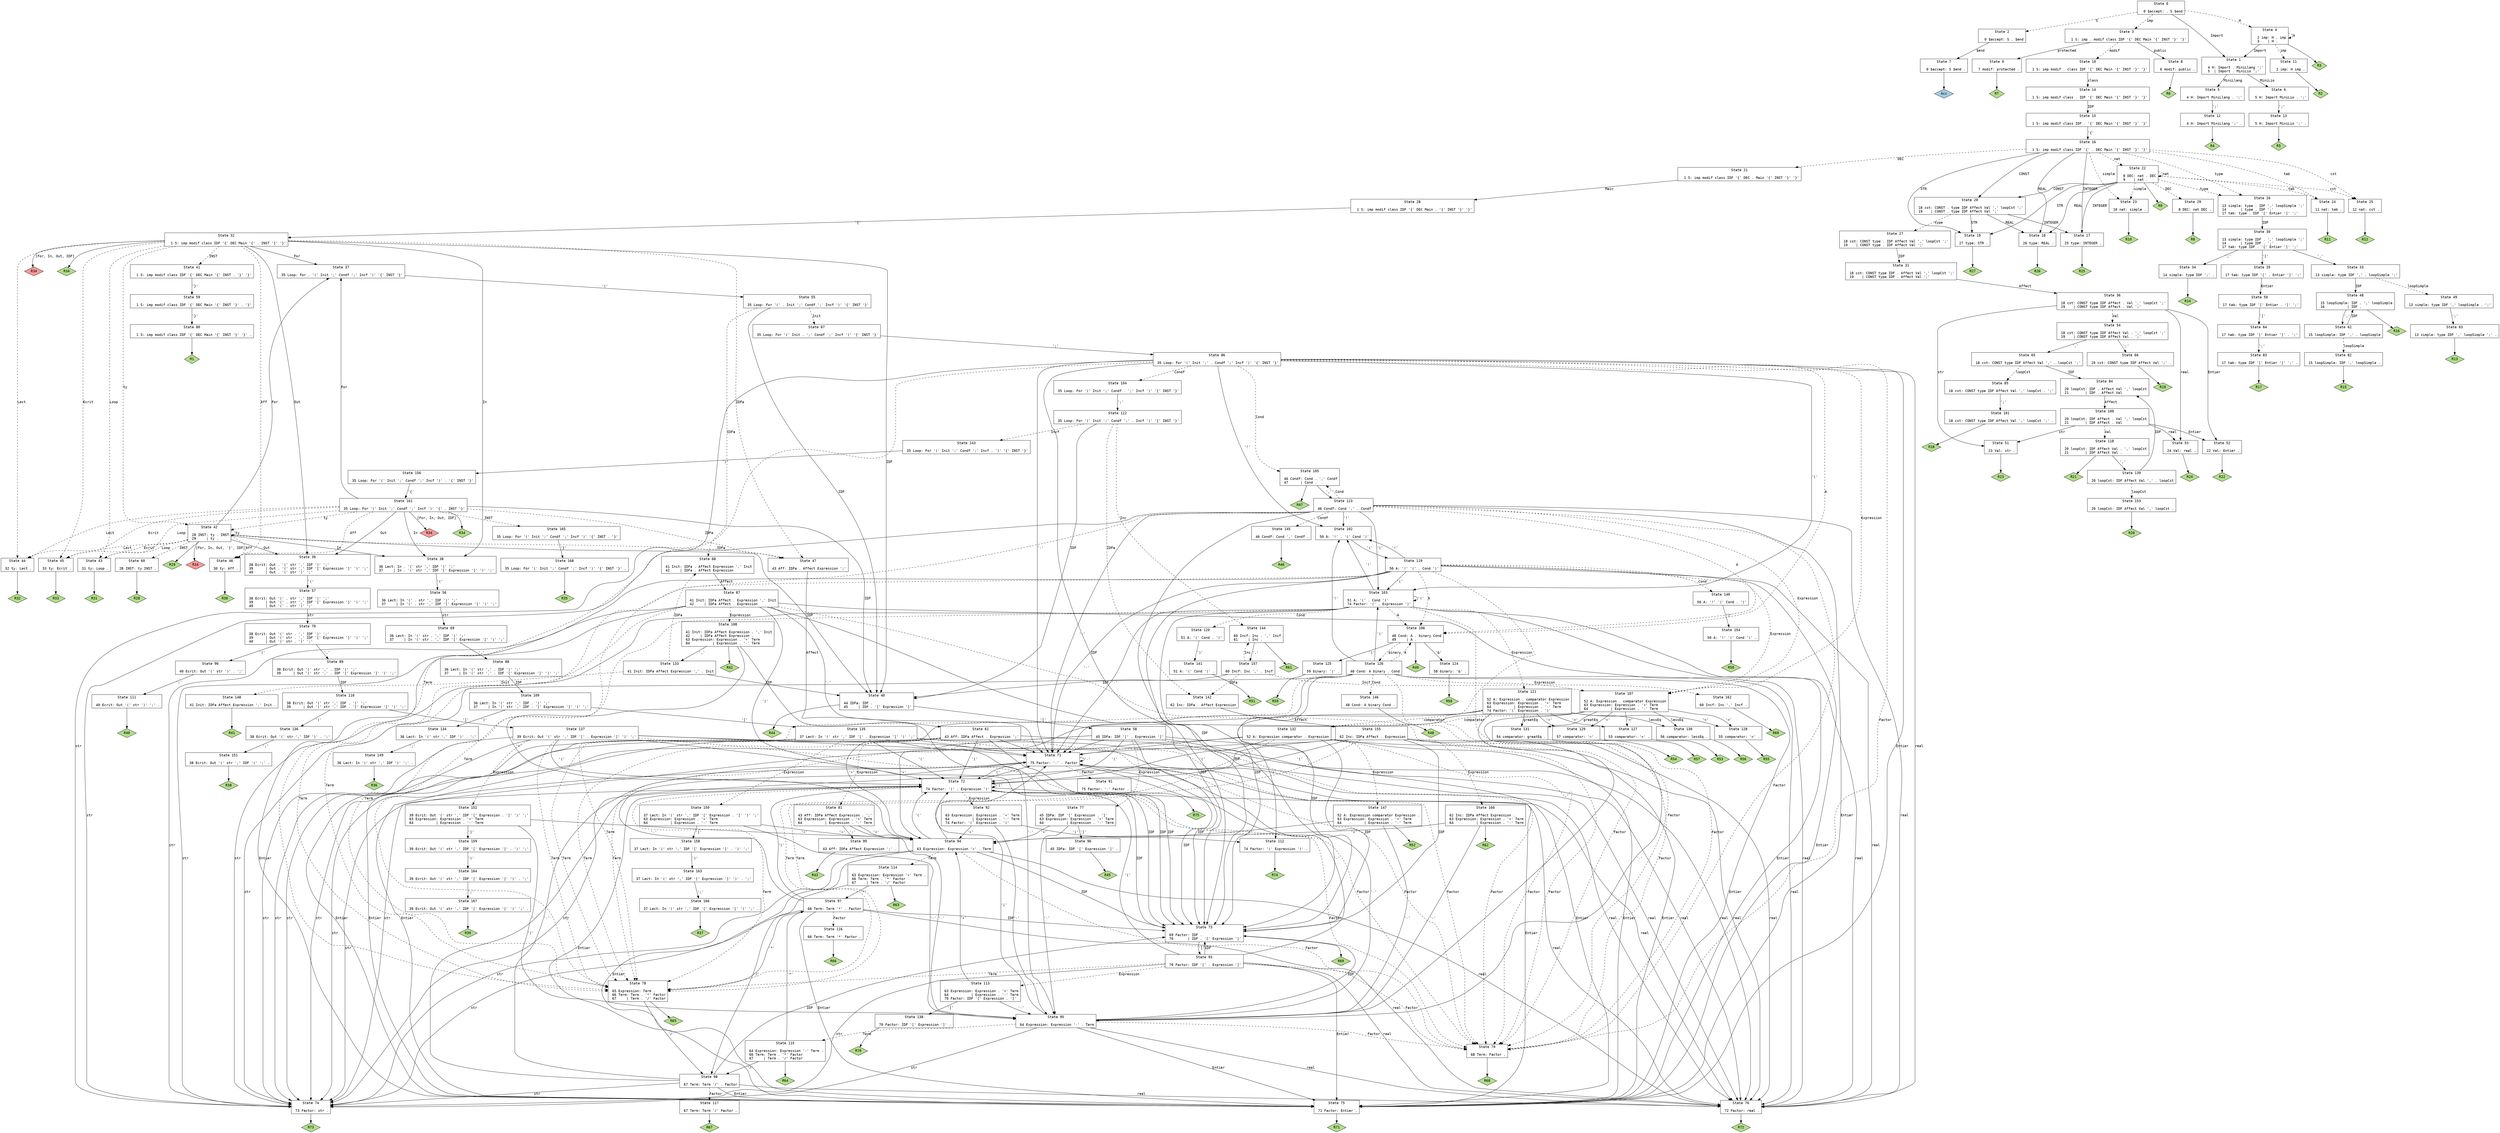 // Generated by GNU Bison 3.0.4.
// Report bugs to <bug-bison@gnu.org>.
// Home page: <http://www.gnu.org/software/bison/>.

digraph "a.y"
{
  node [fontname = courier, shape = box, colorscheme = paired6]
  edge [fontname = courier]

  0 [label="State 0\n\l  0 $accept: . S $end\l"]
  0 -> 1 [style=solid label="Import"]
  0 -> 2 [style=dashed label="S"]
  0 -> 3 [style=dashed label="imp"]
  0 -> 4 [style=dashed label="H"]
  1 [label="State 1\n\l  4 H: Import . MiniLlang ';'\l  5  | Import . MiniLio ';'\l"]
  1 -> 5 [style=solid label="MiniLlang"]
  1 -> 6 [style=solid label="MiniLio"]
  2 [label="State 2\n\l  0 $accept: S . $end\l"]
  2 -> 7 [style=solid label="$end"]
  3 [label="State 3\n\l  1 S: imp . modif class IDF '{' DEC Main '{' INST '}' '}'\l"]
  3 -> 8 [style=solid label="public"]
  3 -> 9 [style=solid label="protected"]
  3 -> 10 [style=dashed label="modif"]
  4 [label="State 4\n\l  2 imp: H . imp\l  3    | H .\l"]
  4 -> 1 [style=solid label="Import"]
  4 -> 11 [style=dashed label="imp"]
  4 -> 4 [style=dashed label="H"]
  4 -> "4R3" [style=solid]
 "4R3" [label="R3", fillcolor=3, shape=diamond, style=filled]
  5 [label="State 5\n\l  4 H: Import MiniLlang . ';'\l"]
  5 -> 12 [style=solid label="';'"]
  6 [label="State 6\n\l  5 H: Import MiniLio . ';'\l"]
  6 -> 13 [style=solid label="';'"]
  7 [label="State 7\n\l  0 $accept: S $end .\l"]
  7 -> "7R0" [style=solid]
 "7R0" [label="Acc", fillcolor=1, shape=diamond, style=filled]
  8 [label="State 8\n\l  6 modif: public .\l"]
  8 -> "8R6" [style=solid]
 "8R6" [label="R6", fillcolor=3, shape=diamond, style=filled]
  9 [label="State 9\n\l  7 modif: protected .\l"]
  9 -> "9R7" [style=solid]
 "9R7" [label="R7", fillcolor=3, shape=diamond, style=filled]
  10 [label="State 10\n\l  1 S: imp modif . class IDF '{' DEC Main '{' INST '}' '}'\l"]
  10 -> 14 [style=solid label="class"]
  11 [label="State 11\n\l  2 imp: H imp .\l"]
  11 -> "11R2" [style=solid]
 "11R2" [label="R2", fillcolor=3, shape=diamond, style=filled]
  12 [label="State 12\n\l  4 H: Import MiniLlang ';' .\l"]
  12 -> "12R4" [style=solid]
 "12R4" [label="R4", fillcolor=3, shape=diamond, style=filled]
  13 [label="State 13\n\l  5 H: Import MiniLio ';' .\l"]
  13 -> "13R5" [style=solid]
 "13R5" [label="R5", fillcolor=3, shape=diamond, style=filled]
  14 [label="State 14\n\l  1 S: imp modif class . IDF '{' DEC Main '{' INST '}' '}'\l"]
  14 -> 15 [style=solid label="IDF"]
  15 [label="State 15\n\l  1 S: imp modif class IDF . '{' DEC Main '{' INST '}' '}'\l"]
  15 -> 16 [style=solid label="'{'"]
  16 [label="State 16\n\l  1 S: imp modif class IDF '{' . DEC Main '{' INST '}' '}'\l"]
  16 -> 17 [style=solid label="INTEGER"]
  16 -> 18 [style=solid label="REAL"]
  16 -> 19 [style=solid label="STR"]
  16 -> 20 [style=solid label="CONST"]
  16 -> 21 [style=dashed label="DEC"]
  16 -> 22 [style=dashed label="nat"]
  16 -> 23 [style=dashed label="simple"]
  16 -> 24 [style=dashed label="tab"]
  16 -> 25 [style=dashed label="cst"]
  16 -> 26 [style=dashed label="type"]
  17 [label="State 17\n\l 25 type: INTEGER .\l"]
  17 -> "17R25" [style=solid]
 "17R25" [label="R25", fillcolor=3, shape=diamond, style=filled]
  18 [label="State 18\n\l 26 type: REAL .\l"]
  18 -> "18R26" [style=solid]
 "18R26" [label="R26", fillcolor=3, shape=diamond, style=filled]
  19 [label="State 19\n\l 27 type: STR .\l"]
  19 -> "19R27" [style=solid]
 "19R27" [label="R27", fillcolor=3, shape=diamond, style=filled]
  20 [label="State 20\n\l 18 cst: CONST . type IDF Affect Val ',' loopCst ';'\l 19    | CONST . type IDF Affect Val ';'\l"]
  20 -> 17 [style=solid label="INTEGER"]
  20 -> 18 [style=solid label="REAL"]
  20 -> 19 [style=solid label="STR"]
  20 -> 27 [style=dashed label="type"]
  21 [label="State 21\n\l  1 S: imp modif class IDF '{' DEC . Main '{' INST '}' '}'\l"]
  21 -> 28 [style=solid label="Main"]
  22 [label="State 22\n\l  8 DEC: nat . DEC\l  9    | nat .\l"]
  22 -> 17 [style=solid label="INTEGER"]
  22 -> 18 [style=solid label="REAL"]
  22 -> 19 [style=solid label="STR"]
  22 -> 20 [style=solid label="CONST"]
  22 -> 29 [style=dashed label="DEC"]
  22 -> 22 [style=dashed label="nat"]
  22 -> 23 [style=dashed label="simple"]
  22 -> 24 [style=dashed label="tab"]
  22 -> 25 [style=dashed label="cst"]
  22 -> 26 [style=dashed label="type"]
  22 -> "22R9" [style=solid]
 "22R9" [label="R9", fillcolor=3, shape=diamond, style=filled]
  23 [label="State 23\n\l 10 nat: simple .\l"]
  23 -> "23R10" [style=solid]
 "23R10" [label="R10", fillcolor=3, shape=diamond, style=filled]
  24 [label="State 24\n\l 11 nat: tab .\l"]
  24 -> "24R11" [style=solid]
 "24R11" [label="R11", fillcolor=3, shape=diamond, style=filled]
  25 [label="State 25\n\l 12 nat: cst .\l"]
  25 -> "25R12" [style=solid]
 "25R12" [label="R12", fillcolor=3, shape=diamond, style=filled]
  26 [label="State 26\n\l 13 simple: type . IDF ',' loopSimple ';'\l 14       | type . IDF ';'\l 17 tab: type . IDF '[' Entier ']' ';'\l"]
  26 -> 30 [style=solid label="IDF"]
  27 [label="State 27\n\l 18 cst: CONST type . IDF Affect Val ',' loopCst ';'\l 19    | CONST type . IDF Affect Val ';'\l"]
  27 -> 31 [style=solid label="IDF"]
  28 [label="State 28\n\l  1 S: imp modif class IDF '{' DEC Main . '{' INST '}' '}'\l"]
  28 -> 32 [style=solid label="'{'"]
  29 [label="State 29\n\l  8 DEC: nat DEC .\l"]
  29 -> "29R8" [style=solid]
 "29R8" [label="R8", fillcolor=3, shape=diamond, style=filled]
  30 [label="State 30\n\l 13 simple: type IDF . ',' loopSimple ';'\l 14       | type IDF . ';'\l 17 tab: type IDF . '[' Entier ']' ';'\l"]
  30 -> 33 [style=solid label="','"]
  30 -> 34 [style=solid label="';'"]
  30 -> 35 [style=solid label="'['"]
  31 [label="State 31\n\l 18 cst: CONST type IDF . Affect Val ',' loopCst ';'\l 19    | CONST type IDF . Affect Val ';'\l"]
  31 -> 36 [style=solid label="Affect"]
  32 [label="State 32\n\l  1 S: imp modif class IDF '{' DEC Main '{' . INST '}' '}'\l"]
  32 -> 37 [style=solid label="For"]
  32 -> 38 [style=solid label="In"]
  32 -> 39 [style=solid label="Out"]
  32 -> 40 [style=solid label="IDF"]
  32 -> 41 [style=dashed label="INST"]
  32 -> 42 [style=dashed label="ty"]
  32 -> 43 [style=dashed label="Loop"]
  32 -> 44 [style=dashed label="Lect"]
  32 -> 45 [style=dashed label="Ecrit"]
  32 -> 46 [style=dashed label="Aff"]
  32 -> 47 [style=dashed label="IDFa"]
  32 -> "32R34d" [label="[For, In, Out, IDF]", style=solid]
 "32R34d" [label="R34", fillcolor=5, shape=diamond, style=filled]
  32 -> "32R34" [style=solid]
 "32R34" [label="R34", fillcolor=3, shape=diamond, style=filled]
  33 [label="State 33\n\l 13 simple: type IDF ',' . loopSimple ';'\l"]
  33 -> 48 [style=solid label="IDF"]
  33 -> 49 [style=dashed label="loopSimple"]
  34 [label="State 34\n\l 14 simple: type IDF ';' .\l"]
  34 -> "34R14" [style=solid]
 "34R14" [label="R14", fillcolor=3, shape=diamond, style=filled]
  35 [label="State 35\n\l 17 tab: type IDF '[' . Entier ']' ';'\l"]
  35 -> 50 [style=solid label="Entier"]
  36 [label="State 36\n\l 18 cst: CONST type IDF Affect . Val ',' loopCst ';'\l 19    | CONST type IDF Affect . Val ';'\l"]
  36 -> 51 [style=solid label="str"]
  36 -> 52 [style=solid label="Entier"]
  36 -> 53 [style=solid label="real"]
  36 -> 54 [style=dashed label="Val"]
  37 [label="State 37\n\l 35 Loop: For . '(' Init ';' Condf ';' Incf ')' '{' INST '}'\l"]
  37 -> 55 [style=solid label="'('"]
  38 [label="State 38\n\l 36 Lect: In . '(' str ',' IDF ')' ';'\l 37     | In . '(' str ',' IDF '[' Expression ']' ')' ';'\l"]
  38 -> 56 [style=solid label="'('"]
  39 [label="State 39\n\l 38 Ecrit: Out . '(' str ',' IDF ')' ';'\l 39      | Out . '(' str ',' IDF '[' Expression ']' ')' ';'\l 40      | Out . '(' str ')' ';'\l"]
  39 -> 57 [style=solid label="'('"]
  40 [label="State 40\n\l 44 IDFa: IDF .\l 45     | IDF . '[' Expression ']'\l"]
  40 -> 58 [style=solid label="'['"]
  40 -> "40R44" [style=solid]
 "40R44" [label="R44", fillcolor=3, shape=diamond, style=filled]
  41 [label="State 41\n\l  1 S: imp modif class IDF '{' DEC Main '{' INST . '}' '}'\l"]
  41 -> 59 [style=solid label="'}'"]
  42 [label="State 42\n\l 28 INST: ty . INST\l 29     | ty .\l"]
  42 -> 37 [style=solid label="For"]
  42 -> 38 [style=solid label="In"]
  42 -> 39 [style=solid label="Out"]
  42 -> 40 [style=solid label="IDF"]
  42 -> 60 [style=dashed label="INST"]
  42 -> 42 [style=dashed label="ty"]
  42 -> 43 [style=dashed label="Loop"]
  42 -> 44 [style=dashed label="Lect"]
  42 -> 45 [style=dashed label="Ecrit"]
  42 -> 46 [style=dashed label="Aff"]
  42 -> 47 [style=dashed label="IDFa"]
  42 -> "42R29" [style=solid]
 "42R29" [label="R29", fillcolor=3, shape=diamond, style=filled]
  42 -> "42R34d" [label="[For, In, Out, '}', IDF]", style=solid]
 "42R34d" [label="R34", fillcolor=5, shape=diamond, style=filled]
  43 [label="State 43\n\l 31 ty: Loop .\l"]
  43 -> "43R31" [style=solid]
 "43R31" [label="R31", fillcolor=3, shape=diamond, style=filled]
  44 [label="State 44\n\l 32 ty: Lect .\l"]
  44 -> "44R32" [style=solid]
 "44R32" [label="R32", fillcolor=3, shape=diamond, style=filled]
  45 [label="State 45\n\l 33 ty: Ecrit .\l"]
  45 -> "45R33" [style=solid]
 "45R33" [label="R33", fillcolor=3, shape=diamond, style=filled]
  46 [label="State 46\n\l 30 ty: Aff .\l"]
  46 -> "46R30" [style=solid]
 "46R30" [label="R30", fillcolor=3, shape=diamond, style=filled]
  47 [label="State 47\n\l 43 Aff: IDFa . Affect Expression ';'\l"]
  47 -> 61 [style=solid label="Affect"]
  48 [label="State 48\n\l 15 loopSimple: IDF . ',' loopSimple\l 16           | IDF .\l"]
  48 -> 62 [style=solid label="','"]
  48 -> "48R16" [style=solid]
 "48R16" [label="R16", fillcolor=3, shape=diamond, style=filled]
  49 [label="State 49\n\l 13 simple: type IDF ',' loopSimple . ';'\l"]
  49 -> 63 [style=solid label="';'"]
  50 [label="State 50\n\l 17 tab: type IDF '[' Entier . ']' ';'\l"]
  50 -> 64 [style=solid label="']'"]
  51 [label="State 51\n\l 23 Val: str .\l"]
  51 -> "51R23" [style=solid]
 "51R23" [label="R23", fillcolor=3, shape=diamond, style=filled]
  52 [label="State 52\n\l 22 Val: Entier .\l"]
  52 -> "52R22" [style=solid]
 "52R22" [label="R22", fillcolor=3, shape=diamond, style=filled]
  53 [label="State 53\n\l 24 Val: real .\l"]
  53 -> "53R24" [style=solid]
 "53R24" [label="R24", fillcolor=3, shape=diamond, style=filled]
  54 [label="State 54\n\l 18 cst: CONST type IDF Affect Val . ',' loopCst ';'\l 19    | CONST type IDF Affect Val . ';'\l"]
  54 -> 65 [style=solid label="','"]
  54 -> 66 [style=solid label="';'"]
  55 [label="State 55\n\l 35 Loop: For '(' . Init ';' Condf ';' Incf ')' '{' INST '}'\l"]
  55 -> 40 [style=solid label="IDF"]
  55 -> 67 [style=dashed label="Init"]
  55 -> 68 [style=dashed label="IDFa"]
  56 [label="State 56\n\l 36 Lect: In '(' . str ',' IDF ')' ';'\l 37     | In '(' . str ',' IDF '[' Expression ']' ')' ';'\l"]
  56 -> 69 [style=solid label="str"]
  57 [label="State 57\n\l 38 Ecrit: Out '(' . str ',' IDF ')' ';'\l 39      | Out '(' . str ',' IDF '[' Expression ']' ')' ';'\l 40      | Out '(' . str ')' ';'\l"]
  57 -> 70 [style=solid label="str"]
  58 [label="State 58\n\l 45 IDFa: IDF '[' . Expression ']'\l"]
  58 -> 71 [style=solid label="'-'"]
  58 -> 72 [style=solid label="'('"]
  58 -> 73 [style=solid label="IDF"]
  58 -> 74 [style=solid label="str"]
  58 -> 75 [style=solid label="Entier"]
  58 -> 76 [style=solid label="real"]
  58 -> 77 [style=dashed label="Expression"]
  58 -> 78 [style=dashed label="Term"]
  58 -> 79 [style=dashed label="Factor"]
  59 [label="State 59\n\l  1 S: imp modif class IDF '{' DEC Main '{' INST '}' . '}'\l"]
  59 -> 80 [style=solid label="'}'"]
  60 [label="State 60\n\l 28 INST: ty INST .\l"]
  60 -> "60R28" [style=solid]
 "60R28" [label="R28", fillcolor=3, shape=diamond, style=filled]
  61 [label="State 61\n\l 43 Aff: IDFa Affect . Expression ';'\l"]
  61 -> 71 [style=solid label="'-'"]
  61 -> 72 [style=solid label="'('"]
  61 -> 73 [style=solid label="IDF"]
  61 -> 74 [style=solid label="str"]
  61 -> 75 [style=solid label="Entier"]
  61 -> 76 [style=solid label="real"]
  61 -> 81 [style=dashed label="Expression"]
  61 -> 78 [style=dashed label="Term"]
  61 -> 79 [style=dashed label="Factor"]
  62 [label="State 62\n\l 15 loopSimple: IDF ',' . loopSimple\l"]
  62 -> 48 [style=solid label="IDF"]
  62 -> 82 [style=dashed label="loopSimple"]
  63 [label="State 63\n\l 13 simple: type IDF ',' loopSimple ';' .\l"]
  63 -> "63R13" [style=solid]
 "63R13" [label="R13", fillcolor=3, shape=diamond, style=filled]
  64 [label="State 64\n\l 17 tab: type IDF '[' Entier ']' . ';'\l"]
  64 -> 83 [style=solid label="';'"]
  65 [label="State 65\n\l 18 cst: CONST type IDF Affect Val ',' . loopCst ';'\l"]
  65 -> 84 [style=solid label="IDF"]
  65 -> 85 [style=dashed label="loopCst"]
  66 [label="State 66\n\l 19 cst: CONST type IDF Affect Val ';' .\l"]
  66 -> "66R19" [style=solid]
 "66R19" [label="R19", fillcolor=3, shape=diamond, style=filled]
  67 [label="State 67\n\l 35 Loop: For '(' Init . ';' Condf ';' Incf ')' '{' INST '}'\l"]
  67 -> 86 [style=solid label="';'"]
  68 [label="State 68\n\l 41 Init: IDFa . Affect Expression ',' Init\l 42     | IDFa . Affect Expression\l"]
  68 -> 87 [style=solid label="Affect"]
  69 [label="State 69\n\l 36 Lect: In '(' str . ',' IDF ')' ';'\l 37     | In '(' str . ',' IDF '[' Expression ']' ')' ';'\l"]
  69 -> 88 [style=solid label="','"]
  70 [label="State 70\n\l 38 Ecrit: Out '(' str . ',' IDF ')' ';'\l 39      | Out '(' str . ',' IDF '[' Expression ']' ')' ';'\l 40      | Out '(' str . ')' ';'\l"]
  70 -> 89 [style=solid label="','"]
  70 -> 90 [style=solid label="')'"]
  71 [label="State 71\n\l 75 Factor: '-' . Factor\l"]
  71 -> 71 [style=solid label="'-'"]
  71 -> 72 [style=solid label="'('"]
  71 -> 73 [style=solid label="IDF"]
  71 -> 74 [style=solid label="str"]
  71 -> 75 [style=solid label="Entier"]
  71 -> 76 [style=solid label="real"]
  71 -> 91 [style=dashed label="Factor"]
  72 [label="State 72\n\l 74 Factor: '(' . Expression ')'\l"]
  72 -> 71 [style=solid label="'-'"]
  72 -> 72 [style=solid label="'('"]
  72 -> 73 [style=solid label="IDF"]
  72 -> 74 [style=solid label="str"]
  72 -> 75 [style=solid label="Entier"]
  72 -> 76 [style=solid label="real"]
  72 -> 92 [style=dashed label="Expression"]
  72 -> 78 [style=dashed label="Term"]
  72 -> 79 [style=dashed label="Factor"]
  73 [label="State 73\n\l 69 Factor: IDF .\l 70       | IDF . '[' Expression ']'\l"]
  73 -> 93 [style=solid label="'['"]
  73 -> "73R69" [style=solid]
 "73R69" [label="R69", fillcolor=3, shape=diamond, style=filled]
  74 [label="State 74\n\l 73 Factor: str .\l"]
  74 -> "74R73" [style=solid]
 "74R73" [label="R73", fillcolor=3, shape=diamond, style=filled]
  75 [label="State 75\n\l 71 Factor: Entier .\l"]
  75 -> "75R71" [style=solid]
 "75R71" [label="R71", fillcolor=3, shape=diamond, style=filled]
  76 [label="State 76\n\l 72 Factor: real .\l"]
  76 -> "76R72" [style=solid]
 "76R72" [label="R72", fillcolor=3, shape=diamond, style=filled]
  77 [label="State 77\n\l 45 IDFa: IDF '[' Expression . ']'\l 63 Expression: Expression . '+' Term\l 64           | Expression . '-' Term\l"]
  77 -> 94 [style=solid label="'+'"]
  77 -> 95 [style=solid label="'-'"]
  77 -> 96 [style=solid label="']'"]
  78 [label="State 78\n\l 65 Expression: Term .\l 66 Term: Term . '*' Factor\l 67     | Term . '/' Factor\l"]
  78 -> 97 [style=solid label="'*'"]
  78 -> 98 [style=solid label="'/'"]
  78 -> "78R65" [style=solid]
 "78R65" [label="R65", fillcolor=3, shape=diamond, style=filled]
  79 [label="State 79\n\l 68 Term: Factor .\l"]
  79 -> "79R68" [style=solid]
 "79R68" [label="R68", fillcolor=3, shape=diamond, style=filled]
  80 [label="State 80\n\l  1 S: imp modif class IDF '{' DEC Main '{' INST '}' '}' .\l"]
  80 -> "80R1" [style=solid]
 "80R1" [label="R1", fillcolor=3, shape=diamond, style=filled]
  81 [label="State 81\n\l 43 Aff: IDFa Affect Expression . ';'\l 63 Expression: Expression . '+' Term\l 64           | Expression . '-' Term\l"]
  81 -> 94 [style=solid label="'+'"]
  81 -> 95 [style=solid label="'-'"]
  81 -> 99 [style=solid label="';'"]
  82 [label="State 82\n\l 15 loopSimple: IDF ',' loopSimple .\l"]
  82 -> "82R15" [style=solid]
 "82R15" [label="R15", fillcolor=3, shape=diamond, style=filled]
  83 [label="State 83\n\l 17 tab: type IDF '[' Entier ']' ';' .\l"]
  83 -> "83R17" [style=solid]
 "83R17" [label="R17", fillcolor=3, shape=diamond, style=filled]
  84 [label="State 84\n\l 20 loopCst: IDF . Affect Val ',' loopCst\l 21        | IDF . Affect Val\l"]
  84 -> 100 [style=solid label="Affect"]
  85 [label="State 85\n\l 18 cst: CONST type IDF Affect Val ',' loopCst . ';'\l"]
  85 -> 101 [style=solid label="';'"]
  86 [label="State 86\n\l 35 Loop: For '(' Init ';' . Condf ';' Incf ')' '{' INST '}'\l"]
  86 -> 71 [style=solid label="'-'"]
  86 -> 102 [style=solid label="'!'"]
  86 -> 103 [style=solid label="'('"]
  86 -> 73 [style=solid label="IDF"]
  86 -> 74 [style=solid label="str"]
  86 -> 75 [style=solid label="Entier"]
  86 -> 76 [style=solid label="real"]
  86 -> 104 [style=dashed label="Condf"]
  86 -> 105 [style=dashed label="Cond"]
  86 -> 106 [style=dashed label="A"]
  86 -> 107 [style=dashed label="Expression"]
  86 -> 78 [style=dashed label="Term"]
  86 -> 79 [style=dashed label="Factor"]
  87 [label="State 87\n\l 41 Init: IDFa Affect . Expression ',' Init\l 42     | IDFa Affect . Expression\l"]
  87 -> 71 [style=solid label="'-'"]
  87 -> 72 [style=solid label="'('"]
  87 -> 73 [style=solid label="IDF"]
  87 -> 74 [style=solid label="str"]
  87 -> 75 [style=solid label="Entier"]
  87 -> 76 [style=solid label="real"]
  87 -> 108 [style=dashed label="Expression"]
  87 -> 78 [style=dashed label="Term"]
  87 -> 79 [style=dashed label="Factor"]
  88 [label="State 88\n\l 36 Lect: In '(' str ',' . IDF ')' ';'\l 37     | In '(' str ',' . IDF '[' Expression ']' ')' ';'\l"]
  88 -> 109 [style=solid label="IDF"]
  89 [label="State 89\n\l 38 Ecrit: Out '(' str ',' . IDF ')' ';'\l 39      | Out '(' str ',' . IDF '[' Expression ']' ')' ';'\l"]
  89 -> 110 [style=solid label="IDF"]
  90 [label="State 90\n\l 40 Ecrit: Out '(' str ')' . ';'\l"]
  90 -> 111 [style=solid label="';'"]
  91 [label="State 91\n\l 75 Factor: '-' Factor .\l"]
  91 -> "91R75" [style=solid]
 "91R75" [label="R75", fillcolor=3, shape=diamond, style=filled]
  92 [label="State 92\n\l 63 Expression: Expression . '+' Term\l 64           | Expression . '-' Term\l 74 Factor: '(' Expression . ')'\l"]
  92 -> 94 [style=solid label="'+'"]
  92 -> 95 [style=solid label="'-'"]
  92 -> 112 [style=solid label="')'"]
  93 [label="State 93\n\l 70 Factor: IDF '[' . Expression ']'\l"]
  93 -> 71 [style=solid label="'-'"]
  93 -> 72 [style=solid label="'('"]
  93 -> 73 [style=solid label="IDF"]
  93 -> 74 [style=solid label="str"]
  93 -> 75 [style=solid label="Entier"]
  93 -> 76 [style=solid label="real"]
  93 -> 113 [style=dashed label="Expression"]
  93 -> 78 [style=dashed label="Term"]
  93 -> 79 [style=dashed label="Factor"]
  94 [label="State 94\n\l 63 Expression: Expression '+' . Term\l"]
  94 -> 71 [style=solid label="'-'"]
  94 -> 72 [style=solid label="'('"]
  94 -> 73 [style=solid label="IDF"]
  94 -> 74 [style=solid label="str"]
  94 -> 75 [style=solid label="Entier"]
  94 -> 76 [style=solid label="real"]
  94 -> 114 [style=dashed label="Term"]
  94 -> 79 [style=dashed label="Factor"]
  95 [label="State 95\n\l 64 Expression: Expression '-' . Term\l"]
  95 -> 71 [style=solid label="'-'"]
  95 -> 72 [style=solid label="'('"]
  95 -> 73 [style=solid label="IDF"]
  95 -> 74 [style=solid label="str"]
  95 -> 75 [style=solid label="Entier"]
  95 -> 76 [style=solid label="real"]
  95 -> 115 [style=dashed label="Term"]
  95 -> 79 [style=dashed label="Factor"]
  96 [label="State 96\n\l 45 IDFa: IDF '[' Expression ']' .\l"]
  96 -> "96R45" [style=solid]
 "96R45" [label="R45", fillcolor=3, shape=diamond, style=filled]
  97 [label="State 97\n\l 66 Term: Term '*' . Factor\l"]
  97 -> 71 [style=solid label="'-'"]
  97 -> 72 [style=solid label="'('"]
  97 -> 73 [style=solid label="IDF"]
  97 -> 74 [style=solid label="str"]
  97 -> 75 [style=solid label="Entier"]
  97 -> 76 [style=solid label="real"]
  97 -> 116 [style=dashed label="Factor"]
  98 [label="State 98\n\l 67 Term: Term '/' . Factor\l"]
  98 -> 71 [style=solid label="'-'"]
  98 -> 72 [style=solid label="'('"]
  98 -> 73 [style=solid label="IDF"]
  98 -> 74 [style=solid label="str"]
  98 -> 75 [style=solid label="Entier"]
  98 -> 76 [style=solid label="real"]
  98 -> 117 [style=dashed label="Factor"]
  99 [label="State 99\n\l 43 Aff: IDFa Affect Expression ';' .\l"]
  99 -> "99R43" [style=solid]
 "99R43" [label="R43", fillcolor=3, shape=diamond, style=filled]
  100 [label="State 100\n\l 20 loopCst: IDF Affect . Val ',' loopCst\l 21        | IDF Affect . Val\l"]
  100 -> 51 [style=solid label="str"]
  100 -> 52 [style=solid label="Entier"]
  100 -> 53 [style=solid label="real"]
  100 -> 118 [style=dashed label="Val"]
  101 [label="State 101\n\l 18 cst: CONST type IDF Affect Val ',' loopCst ';' .\l"]
  101 -> "101R18" [style=solid]
 "101R18" [label="R18", fillcolor=3, shape=diamond, style=filled]
  102 [label="State 102\n\l 50 A: '!' . '(' Cond ')'\l"]
  102 -> 119 [style=solid label="'('"]
  103 [label="State 103\n\l 51 A: '(' . Cond ')'\l 74 Factor: '(' . Expression ')'\l"]
  103 -> 71 [style=solid label="'-'"]
  103 -> 102 [style=solid label="'!'"]
  103 -> 103 [style=solid label="'('"]
  103 -> 73 [style=solid label="IDF"]
  103 -> 74 [style=solid label="str"]
  103 -> 75 [style=solid label="Entier"]
  103 -> 76 [style=solid label="real"]
  103 -> 120 [style=dashed label="Cond"]
  103 -> 106 [style=dashed label="A"]
  103 -> 121 [style=dashed label="Expression"]
  103 -> 78 [style=dashed label="Term"]
  103 -> 79 [style=dashed label="Factor"]
  104 [label="State 104\n\l 35 Loop: For '(' Init ';' Condf . ';' Incf ')' '{' INST '}'\l"]
  104 -> 122 [style=solid label="';'"]
  105 [label="State 105\n\l 46 Condf: Cond . ',' Condf\l 47      | Cond .\l"]
  105 -> 123 [style=solid label="','"]
  105 -> "105R47" [style=solid]
 "105R47" [label="R47", fillcolor=3, shape=diamond, style=filled]
  106 [label="State 106\n\l 48 Cond: A . binary Cond\l 49     | A .\l"]
  106 -> 124 [style=solid label="'&'"]
  106 -> 125 [style=solid label="'|'"]
  106 -> 126 [style=dashed label="binary"]
  106 -> "106R49" [style=solid]
 "106R49" [label="R49", fillcolor=3, shape=diamond, style=filled]
  107 [label="State 107\n\l 52 A: Expression . comparator Expression\l 63 Expression: Expression . '+' Term\l 64           | Expression . '-' Term\l"]
  107 -> 94 [style=solid label="'+'"]
  107 -> 95 [style=solid label="'-'"]
  107 -> 127 [style=solid label="'>'"]
  107 -> 128 [style=solid label="'<'"]
  107 -> 129 [style=solid label="'='"]
  107 -> 130 [style=solid label="lessEq"]
  107 -> 131 [style=solid label="greatEq"]
  107 -> 132 [style=dashed label="comparator"]
  108 [label="State 108\n\l 41 Init: IDFa Affect Expression . ',' Init\l 42     | IDFa Affect Expression .\l 63 Expression: Expression . '+' Term\l 64           | Expression . '-' Term\l"]
  108 -> 94 [style=solid label="'+'"]
  108 -> 95 [style=solid label="'-'"]
  108 -> 133 [style=solid label="','"]
  108 -> "108R42" [style=solid]
 "108R42" [label="R42", fillcolor=3, shape=diamond, style=filled]
  109 [label="State 109\n\l 36 Lect: In '(' str ',' IDF . ')' ';'\l 37     | In '(' str ',' IDF . '[' Expression ']' ')' ';'\l"]
  109 -> 134 [style=solid label="')'"]
  109 -> 135 [style=solid label="'['"]
  110 [label="State 110\n\l 38 Ecrit: Out '(' str ',' IDF . ')' ';'\l 39      | Out '(' str ',' IDF . '[' Expression ']' ')' ';'\l"]
  110 -> 136 [style=solid label="')'"]
  110 -> 137 [style=solid label="'['"]
  111 [label="State 111\n\l 40 Ecrit: Out '(' str ')' ';' .\l"]
  111 -> "111R40" [style=solid]
 "111R40" [label="R40", fillcolor=3, shape=diamond, style=filled]
  112 [label="State 112\n\l 74 Factor: '(' Expression ')' .\l"]
  112 -> "112R74" [style=solid]
 "112R74" [label="R74", fillcolor=3, shape=diamond, style=filled]
  113 [label="State 113\n\l 63 Expression: Expression . '+' Term\l 64           | Expression . '-' Term\l 70 Factor: IDF '[' Expression . ']'\l"]
  113 -> 94 [style=solid label="'+'"]
  113 -> 95 [style=solid label="'-'"]
  113 -> 138 [style=solid label="']'"]
  114 [label="State 114\n\l 63 Expression: Expression '+' Term .\l 66 Term: Term . '*' Factor\l 67     | Term . '/' Factor\l"]
  114 -> 97 [style=solid label="'*'"]
  114 -> 98 [style=solid label="'/'"]
  114 -> "114R63" [style=solid]
 "114R63" [label="R63", fillcolor=3, shape=diamond, style=filled]
  115 [label="State 115\n\l 64 Expression: Expression '-' Term .\l 66 Term: Term . '*' Factor\l 67     | Term . '/' Factor\l"]
  115 -> 97 [style=solid label="'*'"]
  115 -> 98 [style=solid label="'/'"]
  115 -> "115R64" [style=solid]
 "115R64" [label="R64", fillcolor=3, shape=diamond, style=filled]
  116 [label="State 116\n\l 66 Term: Term '*' Factor .\l"]
  116 -> "116R66" [style=solid]
 "116R66" [label="R66", fillcolor=3, shape=diamond, style=filled]
  117 [label="State 117\n\l 67 Term: Term '/' Factor .\l"]
  117 -> "117R67" [style=solid]
 "117R67" [label="R67", fillcolor=3, shape=diamond, style=filled]
  118 [label="State 118\n\l 20 loopCst: IDF Affect Val . ',' loopCst\l 21        | IDF Affect Val .\l"]
  118 -> 139 [style=solid label="','"]
  118 -> "118R21" [style=solid]
 "118R21" [label="R21", fillcolor=3, shape=diamond, style=filled]
  119 [label="State 119\n\l 50 A: '!' '(' . Cond ')'\l"]
  119 -> 71 [style=solid label="'-'"]
  119 -> 102 [style=solid label="'!'"]
  119 -> 103 [style=solid label="'('"]
  119 -> 73 [style=solid label="IDF"]
  119 -> 74 [style=solid label="str"]
  119 -> 75 [style=solid label="Entier"]
  119 -> 76 [style=solid label="real"]
  119 -> 140 [style=dashed label="Cond"]
  119 -> 106 [style=dashed label="A"]
  119 -> 107 [style=dashed label="Expression"]
  119 -> 78 [style=dashed label="Term"]
  119 -> 79 [style=dashed label="Factor"]
  120 [label="State 120\n\l 51 A: '(' Cond . ')'\l"]
  120 -> 141 [style=solid label="')'"]
  121 [label="State 121\n\l 52 A: Expression . comparator Expression\l 63 Expression: Expression . '+' Term\l 64           | Expression . '-' Term\l 74 Factor: '(' Expression . ')'\l"]
  121 -> 94 [style=solid label="'+'"]
  121 -> 95 [style=solid label="'-'"]
  121 -> 127 [style=solid label="'>'"]
  121 -> 128 [style=solid label="'<'"]
  121 -> 129 [style=solid label="'='"]
  121 -> 130 [style=solid label="lessEq"]
  121 -> 131 [style=solid label="greatEq"]
  121 -> 112 [style=solid label="')'"]
  121 -> 132 [style=dashed label="comparator"]
  122 [label="State 122\n\l 35 Loop: For '(' Init ';' Condf ';' . Incf ')' '{' INST '}'\l"]
  122 -> 40 [style=solid label="IDF"]
  122 -> 142 [style=dashed label="IDFa"]
  122 -> 143 [style=dashed label="Incf"]
  122 -> 144 [style=dashed label="Inc"]
  123 [label="State 123\n\l 46 Condf: Cond ',' . Condf\l"]
  123 -> 71 [style=solid label="'-'"]
  123 -> 102 [style=solid label="'!'"]
  123 -> 103 [style=solid label="'('"]
  123 -> 73 [style=solid label="IDF"]
  123 -> 74 [style=solid label="str"]
  123 -> 75 [style=solid label="Entier"]
  123 -> 76 [style=solid label="real"]
  123 -> 145 [style=dashed label="Condf"]
  123 -> 105 [style=dashed label="Cond"]
  123 -> 106 [style=dashed label="A"]
  123 -> 107 [style=dashed label="Expression"]
  123 -> 78 [style=dashed label="Term"]
  123 -> 79 [style=dashed label="Factor"]
  124 [label="State 124\n\l 58 binary: '&' .\l"]
  124 -> "124R58" [style=solid]
 "124R58" [label="R58", fillcolor=3, shape=diamond, style=filled]
  125 [label="State 125\n\l 59 binary: '|' .\l"]
  125 -> "125R59" [style=solid]
 "125R59" [label="R59", fillcolor=3, shape=diamond, style=filled]
  126 [label="State 126\n\l 48 Cond: A binary . Cond\l"]
  126 -> 71 [style=solid label="'-'"]
  126 -> 102 [style=solid label="'!'"]
  126 -> 103 [style=solid label="'('"]
  126 -> 73 [style=solid label="IDF"]
  126 -> 74 [style=solid label="str"]
  126 -> 75 [style=solid label="Entier"]
  126 -> 76 [style=solid label="real"]
  126 -> 146 [style=dashed label="Cond"]
  126 -> 106 [style=dashed label="A"]
  126 -> 107 [style=dashed label="Expression"]
  126 -> 78 [style=dashed label="Term"]
  126 -> 79 [style=dashed label="Factor"]
  127 [label="State 127\n\l 53 comparator: '>' .\l"]
  127 -> "127R53" [style=solid]
 "127R53" [label="R53", fillcolor=3, shape=diamond, style=filled]
  128 [label="State 128\n\l 55 comparator: '<' .\l"]
  128 -> "128R55" [style=solid]
 "128R55" [label="R55", fillcolor=3, shape=diamond, style=filled]
  129 [label="State 129\n\l 57 comparator: '=' .\l"]
  129 -> "129R57" [style=solid]
 "129R57" [label="R57", fillcolor=3, shape=diamond, style=filled]
  130 [label="State 130\n\l 56 comparator: lessEq .\l"]
  130 -> "130R56" [style=solid]
 "130R56" [label="R56", fillcolor=3, shape=diamond, style=filled]
  131 [label="State 131\n\l 54 comparator: greatEq .\l"]
  131 -> "131R54" [style=solid]
 "131R54" [label="R54", fillcolor=3, shape=diamond, style=filled]
  132 [label="State 132\n\l 52 A: Expression comparator . Expression\l"]
  132 -> 71 [style=solid label="'-'"]
  132 -> 72 [style=solid label="'('"]
  132 -> 73 [style=solid label="IDF"]
  132 -> 74 [style=solid label="str"]
  132 -> 75 [style=solid label="Entier"]
  132 -> 76 [style=solid label="real"]
  132 -> 147 [style=dashed label="Expression"]
  132 -> 78 [style=dashed label="Term"]
  132 -> 79 [style=dashed label="Factor"]
  133 [label="State 133\n\l 41 Init: IDFa Affect Expression ',' . Init\l"]
  133 -> 40 [style=solid label="IDF"]
  133 -> 148 [style=dashed label="Init"]
  133 -> 68 [style=dashed label="IDFa"]
  134 [label="State 134\n\l 36 Lect: In '(' str ',' IDF ')' . ';'\l"]
  134 -> 149 [style=solid label="';'"]
  135 [label="State 135\n\l 37 Lect: In '(' str ',' IDF '[' . Expression ']' ')' ';'\l"]
  135 -> 71 [style=solid label="'-'"]
  135 -> 72 [style=solid label="'('"]
  135 -> 73 [style=solid label="IDF"]
  135 -> 74 [style=solid label="str"]
  135 -> 75 [style=solid label="Entier"]
  135 -> 76 [style=solid label="real"]
  135 -> 150 [style=dashed label="Expression"]
  135 -> 78 [style=dashed label="Term"]
  135 -> 79 [style=dashed label="Factor"]
  136 [label="State 136\n\l 38 Ecrit: Out '(' str ',' IDF ')' . ';'\l"]
  136 -> 151 [style=solid label="';'"]
  137 [label="State 137\n\l 39 Ecrit: Out '(' str ',' IDF '[' . Expression ']' ')' ';'\l"]
  137 -> 71 [style=solid label="'-'"]
  137 -> 72 [style=solid label="'('"]
  137 -> 73 [style=solid label="IDF"]
  137 -> 74 [style=solid label="str"]
  137 -> 75 [style=solid label="Entier"]
  137 -> 76 [style=solid label="real"]
  137 -> 152 [style=dashed label="Expression"]
  137 -> 78 [style=dashed label="Term"]
  137 -> 79 [style=dashed label="Factor"]
  138 [label="State 138\n\l 70 Factor: IDF '[' Expression ']' .\l"]
  138 -> "138R70" [style=solid]
 "138R70" [label="R70", fillcolor=3, shape=diamond, style=filled]
  139 [label="State 139\n\l 20 loopCst: IDF Affect Val ',' . loopCst\l"]
  139 -> 84 [style=solid label="IDF"]
  139 -> 153 [style=dashed label="loopCst"]
  140 [label="State 140\n\l 50 A: '!' '(' Cond . ')'\l"]
  140 -> 154 [style=solid label="')'"]
  141 [label="State 141\n\l 51 A: '(' Cond ')' .\l"]
  141 -> "141R51" [style=solid]
 "141R51" [label="R51", fillcolor=3, shape=diamond, style=filled]
  142 [label="State 142\n\l 62 Inc: IDFa . Affect Expression\l"]
  142 -> 155 [style=solid label="Affect"]
  143 [label="State 143\n\l 35 Loop: For '(' Init ';' Condf ';' Incf . ')' '{' INST '}'\l"]
  143 -> 156 [style=solid label="')'"]
  144 [label="State 144\n\l 60 Incf: Inc . ',' Incf\l 61     | Inc .\l"]
  144 -> 157 [style=solid label="','"]
  144 -> "144R61" [style=solid]
 "144R61" [label="R61", fillcolor=3, shape=diamond, style=filled]
  145 [label="State 145\n\l 46 Condf: Cond ',' Condf .\l"]
  145 -> "145R46" [style=solid]
 "145R46" [label="R46", fillcolor=3, shape=diamond, style=filled]
  146 [label="State 146\n\l 48 Cond: A binary Cond .\l"]
  146 -> "146R48" [style=solid]
 "146R48" [label="R48", fillcolor=3, shape=diamond, style=filled]
  147 [label="State 147\n\l 52 A: Expression comparator Expression .\l 63 Expression: Expression . '+' Term\l 64           | Expression . '-' Term\l"]
  147 -> 94 [style=solid label="'+'"]
  147 -> 95 [style=solid label="'-'"]
  147 -> "147R52" [style=solid]
 "147R52" [label="R52", fillcolor=3, shape=diamond, style=filled]
  148 [label="State 148\n\l 41 Init: IDFa Affect Expression ',' Init .\l"]
  148 -> "148R41" [style=solid]
 "148R41" [label="R41", fillcolor=3, shape=diamond, style=filled]
  149 [label="State 149\n\l 36 Lect: In '(' str ',' IDF ')' ';' .\l"]
  149 -> "149R36" [style=solid]
 "149R36" [label="R36", fillcolor=3, shape=diamond, style=filled]
  150 [label="State 150\n\l 37 Lect: In '(' str ',' IDF '[' Expression . ']' ')' ';'\l 63 Expression: Expression . '+' Term\l 64           | Expression . '-' Term\l"]
  150 -> 94 [style=solid label="'+'"]
  150 -> 95 [style=solid label="'-'"]
  150 -> 158 [style=solid label="']'"]
  151 [label="State 151\n\l 38 Ecrit: Out '(' str ',' IDF ')' ';' .\l"]
  151 -> "151R38" [style=solid]
 "151R38" [label="R38", fillcolor=3, shape=diamond, style=filled]
  152 [label="State 152\n\l 39 Ecrit: Out '(' str ',' IDF '[' Expression . ']' ')' ';'\l 63 Expression: Expression . '+' Term\l 64           | Expression . '-' Term\l"]
  152 -> 94 [style=solid label="'+'"]
  152 -> 95 [style=solid label="'-'"]
  152 -> 159 [style=solid label="']'"]
  153 [label="State 153\n\l 20 loopCst: IDF Affect Val ',' loopCst .\l"]
  153 -> "153R20" [style=solid]
 "153R20" [label="R20", fillcolor=3, shape=diamond, style=filled]
  154 [label="State 154\n\l 50 A: '!' '(' Cond ')' .\l"]
  154 -> "154R50" [style=solid]
 "154R50" [label="R50", fillcolor=3, shape=diamond, style=filled]
  155 [label="State 155\n\l 62 Inc: IDFa Affect . Expression\l"]
  155 -> 71 [style=solid label="'-'"]
  155 -> 72 [style=solid label="'('"]
  155 -> 73 [style=solid label="IDF"]
  155 -> 74 [style=solid label="str"]
  155 -> 75 [style=solid label="Entier"]
  155 -> 76 [style=solid label="real"]
  155 -> 160 [style=dashed label="Expression"]
  155 -> 78 [style=dashed label="Term"]
  155 -> 79 [style=dashed label="Factor"]
  156 [label="State 156\n\l 35 Loop: For '(' Init ';' Condf ';' Incf ')' . '{' INST '}'\l"]
  156 -> 161 [style=solid label="'{'"]
  157 [label="State 157\n\l 60 Incf: Inc ',' . Incf\l"]
  157 -> 40 [style=solid label="IDF"]
  157 -> 142 [style=dashed label="IDFa"]
  157 -> 162 [style=dashed label="Incf"]
  157 -> 144 [style=dashed label="Inc"]
  158 [label="State 158\n\l 37 Lect: In '(' str ',' IDF '[' Expression ']' . ')' ';'\l"]
  158 -> 163 [style=solid label="')'"]
  159 [label="State 159\n\l 39 Ecrit: Out '(' str ',' IDF '[' Expression ']' . ')' ';'\l"]
  159 -> 164 [style=solid label="')'"]
  160 [label="State 160\n\l 62 Inc: IDFa Affect Expression .\l 63 Expression: Expression . '+' Term\l 64           | Expression . '-' Term\l"]
  160 -> 94 [style=solid label="'+'"]
  160 -> 95 [style=solid label="'-'"]
  160 -> "160R62" [style=solid]
 "160R62" [label="R62", fillcolor=3, shape=diamond, style=filled]
  161 [label="State 161\n\l 35 Loop: For '(' Init ';' Condf ';' Incf ')' '{' . INST '}'\l"]
  161 -> 37 [style=solid label="For"]
  161 -> 38 [style=solid label="In"]
  161 -> 39 [style=solid label="Out"]
  161 -> 40 [style=solid label="IDF"]
  161 -> 165 [style=dashed label="INST"]
  161 -> 42 [style=dashed label="ty"]
  161 -> 43 [style=dashed label="Loop"]
  161 -> 44 [style=dashed label="Lect"]
  161 -> 45 [style=dashed label="Ecrit"]
  161 -> 46 [style=dashed label="Aff"]
  161 -> 47 [style=dashed label="IDFa"]
  161 -> "161R34d" [label="[For, In, Out, IDF]", style=solid]
 "161R34d" [label="R34", fillcolor=5, shape=diamond, style=filled]
  161 -> "161R34" [style=solid]
 "161R34" [label="R34", fillcolor=3, shape=diamond, style=filled]
  162 [label="State 162\n\l 60 Incf: Inc ',' Incf .\l"]
  162 -> "162R60" [style=solid]
 "162R60" [label="R60", fillcolor=3, shape=diamond, style=filled]
  163 [label="State 163\n\l 37 Lect: In '(' str ',' IDF '[' Expression ']' ')' . ';'\l"]
  163 -> 166 [style=solid label="';'"]
  164 [label="State 164\n\l 39 Ecrit: Out '(' str ',' IDF '[' Expression ']' ')' . ';'\l"]
  164 -> 167 [style=solid label="';'"]
  165 [label="State 165\n\l 35 Loop: For '(' Init ';' Condf ';' Incf ')' '{' INST . '}'\l"]
  165 -> 168 [style=solid label="'}'"]
  166 [label="State 166\n\l 37 Lect: In '(' str ',' IDF '[' Expression ']' ')' ';' .\l"]
  166 -> "166R37" [style=solid]
 "166R37" [label="R37", fillcolor=3, shape=diamond, style=filled]
  167 [label="State 167\n\l 39 Ecrit: Out '(' str ',' IDF '[' Expression ']' ')' ';' .\l"]
  167 -> "167R39" [style=solid]
 "167R39" [label="R39", fillcolor=3, shape=diamond, style=filled]
  168 [label="State 168\n\l 35 Loop: For '(' Init ';' Condf ';' Incf ')' '{' INST '}' .\l"]
  168 -> "168R35" [style=solid]
 "168R35" [label="R35", fillcolor=3, shape=diamond, style=filled]
}

